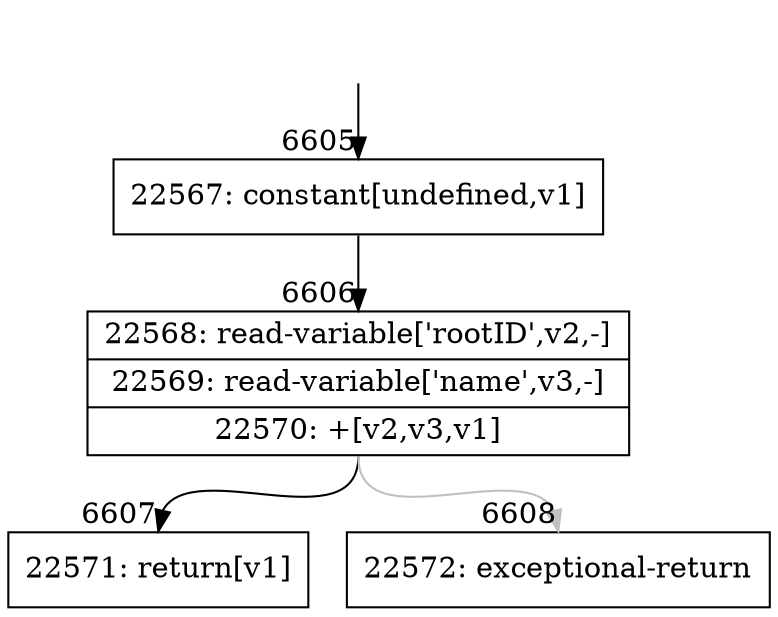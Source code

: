 digraph {
rankdir="TD"
BB_entry452[shape=none,label=""];
BB_entry452 -> BB6605 [tailport=s, headport=n, headlabel="    6605"]
BB6605 [shape=record label="{22567: constant[undefined,v1]}" ] 
BB6605 -> BB6606 [tailport=s, headport=n, headlabel="      6606"]
BB6606 [shape=record label="{22568: read-variable['rootID',v2,-]|22569: read-variable['name',v3,-]|22570: +[v2,v3,v1]}" ] 
BB6606 -> BB6607 [tailport=s, headport=n, headlabel="      6607"]
BB6606 -> BB6608 [tailport=s, headport=n, color=gray, headlabel="      6608"]
BB6607 [shape=record label="{22571: return[v1]}" ] 
BB6608 [shape=record label="{22572: exceptional-return}" ] 
//#$~ 11524
}
